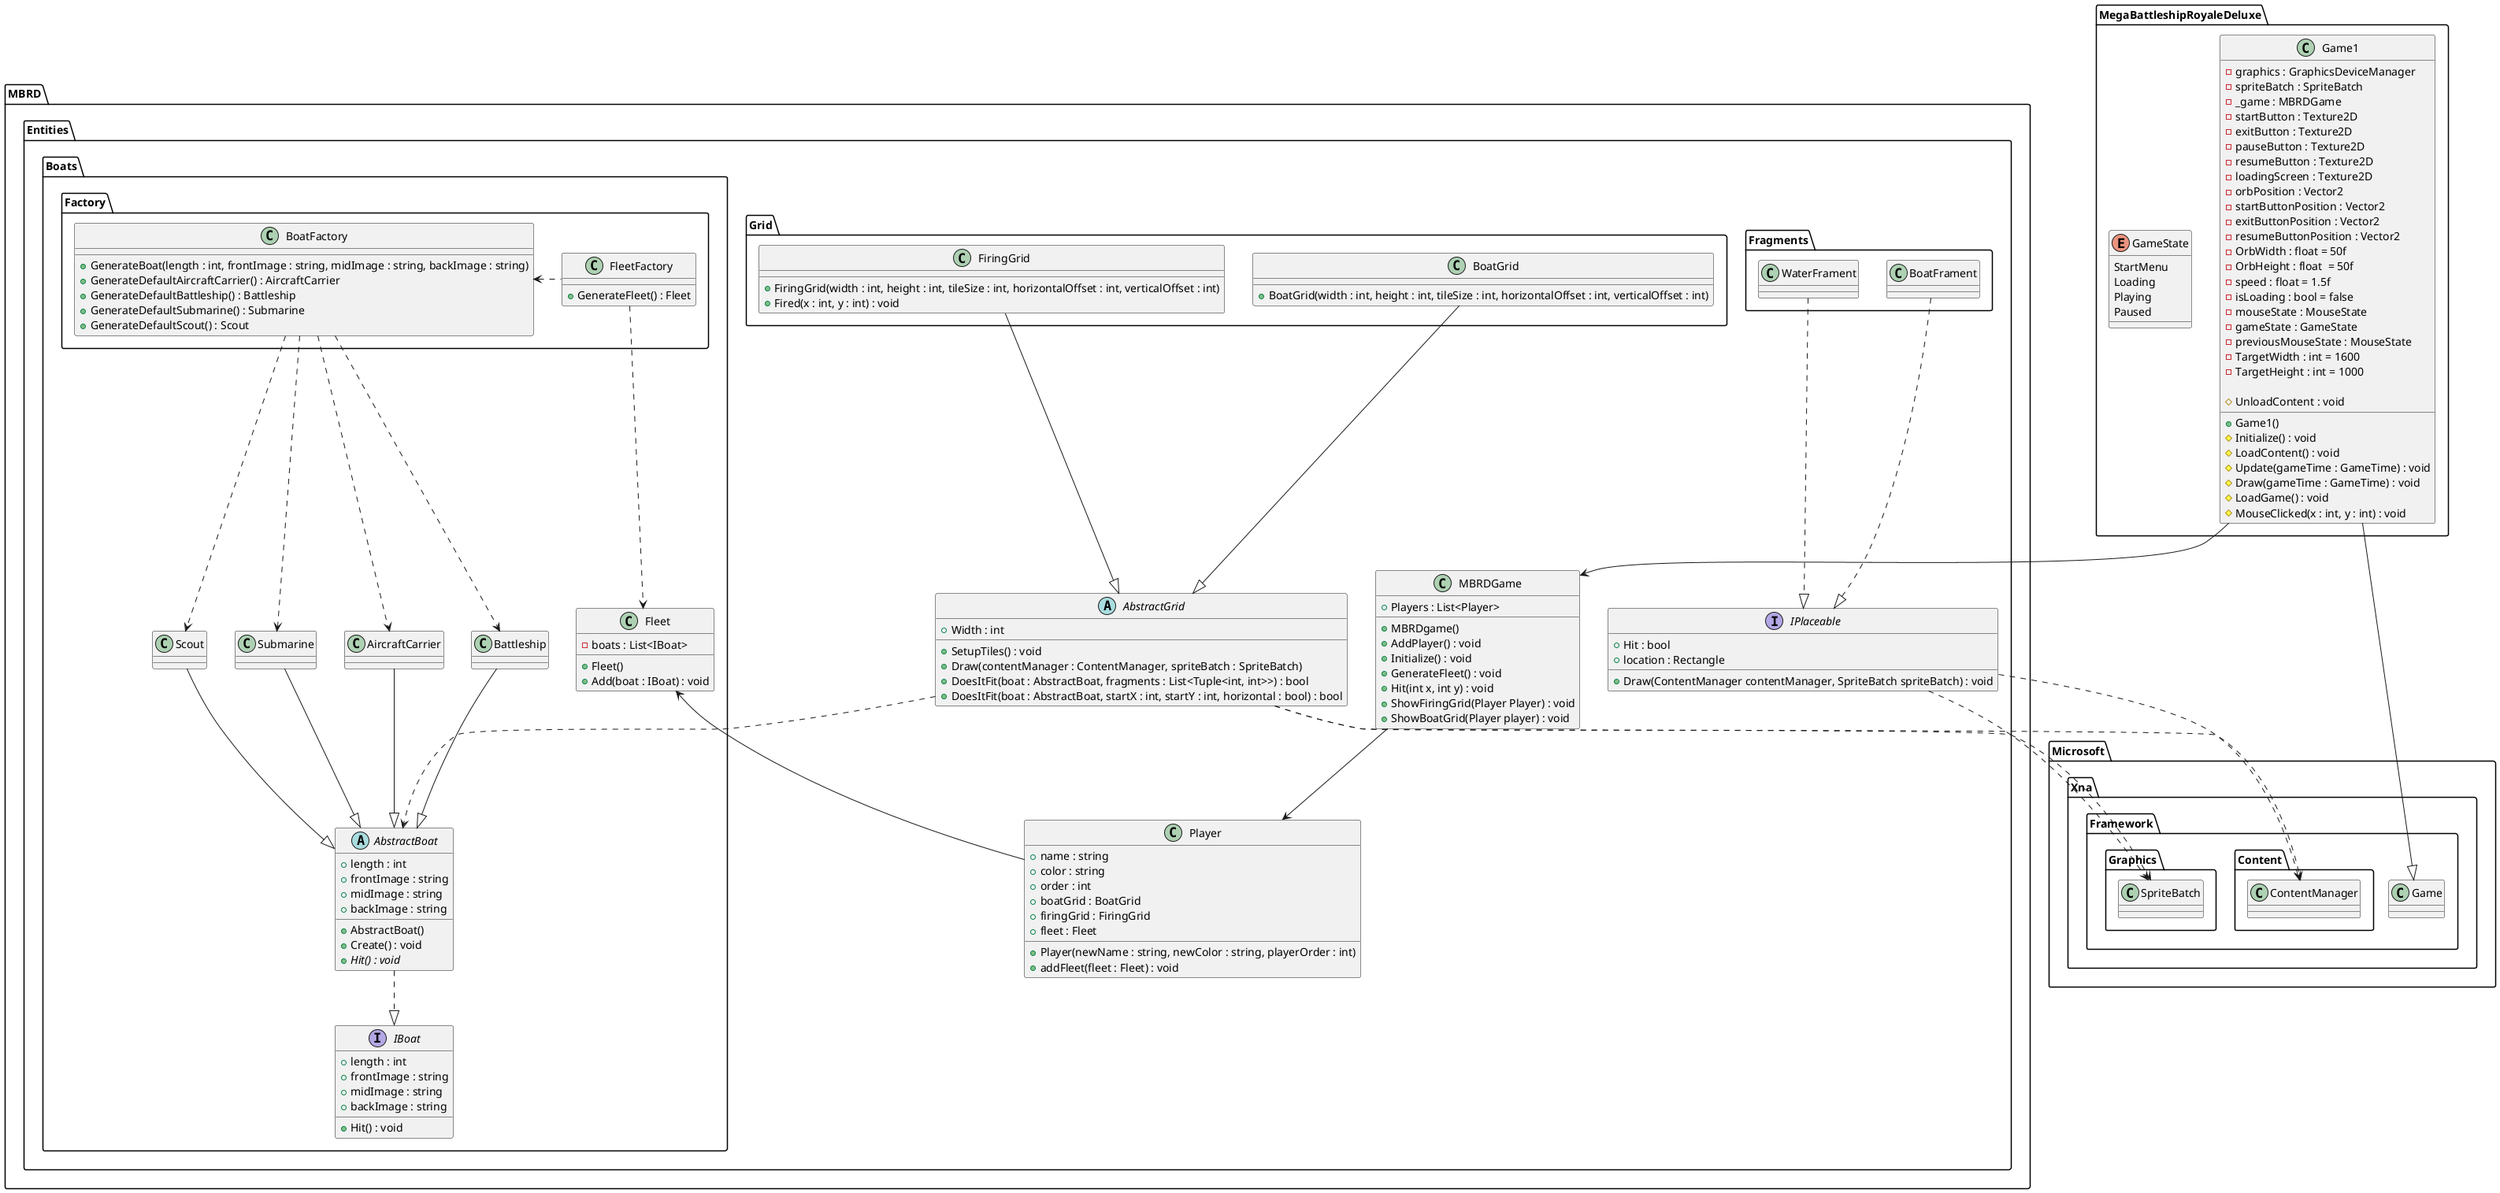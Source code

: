 ﻿@startuml
set namespaceSeparator ::


MegaBattleshipRoyaleDeluxe::Game1 -down-|> Microsoft::Xna::Framework::Game
MegaBattleshipRoyaleDeluxe::Game1 --> MBRD::Entities::MBRDGame 
MegaBattleshipRoyaleDeluxe::Game1::GameState -right-> MegaBattleshipRoyaleDeluxe::GameState
MBRD::Entities::MBRDGame --> MBRD::Entities::Player

MBRD::Entities::Boats::Fleet <-- MBRD::Entities::Player 
MBRD::Entities::Boats::AbstractBoat ..|> MBRD::Entities::Boats::IBoat
MBRD::Entities::Boats::AircraftCarrier --|> MBRD::Entities::Boats::AbstractBoat
MBRD::Entities::Boats::Battleship --|> MBRD::Entities::Boats::AbstractBoat
MBRD::Entities::Boats::Scout --|> MBRD::Entities::Boats::AbstractBoat
MBRD::Entities::Boats::Submarine --|> MBRD::Entities::Boats::AbstractBoat
MBRD::Entities::Boats::Fleet::add .up.> MBRD::Entities::Boats::IBoat 

MBRD::Entities::Boats::Factory::FleetFactory..> MBRD::Entities::Boats::Fleet
MBRD::Entities::Boats::Factory::FleetFactory .left.> MBRD::Entities::Boats::Factory::BoatFactory
MBRD::Entities::Boats::Factory::BoatFactory ..> MBRD::Entities::Boats::AircraftCarrier 
MBRD::Entities::Boats::Factory::BoatFactory ..> MBRD::Entities::Boats::Battleship 
MBRD::Entities::Boats::Factory::BoatFactory ..> MBRD::Entities::Boats::Scout 
MBRD::Entities::Boats::Factory::BoatFactory ..> MBRD::Entities::Boats::Submarine 

MBRD::Entities::Fragments::BoatFrament ..|> MBRD::Entities::IPlaceable
MBRD::Entities::Fragments::WaterFrament ..|> MBRD::Entities::IPlaceable

MBRD::Entities::IPlaceable ..> Microsoft::Xna::Framework::Content::ContentManager
MBRD::Entities::IPlaceable ..> Microsoft::Xna::Framework::Graphics::SpriteBatch

MBRD::Entities::AbstractGrid ..> Microsoft::Xna::Framework::Content::ContentManager
MBRD::Entities::AbstractGrid ..> Microsoft::Xna::Framework::Graphics::SpriteBatch
MBRD::Entities::AbstractGrid ..> MBRD::Entities::Boats::AbstractBoat

MBRD::Entities::Grid::BoatGrid --|> MBRD::Entities::AbstractGrid
MBRD::Entities::Grid::FiringGrid --|> MBRD::Entities::AbstractGrid

class MBRD::Entities::MBRDGame {
  +Players : List<Player>

  +MBRDgame()
  +AddPlayer() : void
  +Initialize() : void
  +GenerateFleet() : void
  +Hit(int x, int y) : void
  +ShowFiringGrid(Player Player) : void
  +ShowBoatGrid(Player player) : void  
}

class MBRD::Entities::Player {
  +name : string 
  +color : string 
  +order : int 
  +boatGrid : BoatGrid 
  +firingGrid : FiringGrid 
  +fleet : Fleet

  +Player(newName : string, newColor : string, playerOrder : int)
  +addFleet(fleet : Fleet) : void 
}

class MBRD::Entities::Boats::Fleet {
  -boats : List<IBoat>

  +Fleet()
  +Add(boat : IBoat) : void 
}

interface MBRD::Entities::Boats::IBoat {
  +length : int 
  +frontImage : string 
  +midImage : string 
  +backImage : string 

  +Hit() : void 
}

abstract class MBRD::Entities::Boats::AbstractBoat{
  +length : int 
  +frontImage : string 
  +midImage : string 
  +backImage : string 

  +AbstractBoat()
  +Create() : void 
  +{abstract} Hit() : void 
}

class MBRD::Entities::Boats::AircraftCarrier
class MBRD::Entities::Boats::Battleship
class MBRD::Entities::Boats::Scout
class MBRD::Entities::Boats::Submarine

class MBRD::Entities::Boats::Factory::BoatFactory {
  +GenerateBoat(length : int, frontImage : string, midImage : string, backImage : string)
  +GenerateDefaultAircraftCarrier() : AircraftCarrier 
  +GenerateDefaultBattleship() : Battleship 
  +GenerateDefaultSubmarine() : Submarine 
  +GenerateDefaultScout() : Scout 
}

class MBRD::Entities::Boats::Factory::FleetFactory {
  +GenerateFleet() : Fleet 
}

abstract class MBRD::Entities::AbstractGrid {
  +Width : int 

  +SetupTiles() : void
  +Draw(contentManager : ContentManager, spriteBatch : SpriteBatch)
  +DoesItFit(boat : AbstractBoat, fragments : List<Tuple<int, int>>) : bool
  +DoesItFit(boat : AbstractBoat, startX : int, startY : int, horizontal : bool) : bool
}

class MBRD::Entities::Grid::BoatGrid {
  +BoatGrid(width : int, height : int, tileSize : int, horizontalOffset : int, verticalOffset : int)
}

class MBRD::Entities::Grid::FiringGrid {
  +FiringGrid(width : int, height : int, tileSize : int, horizontalOffset : int, verticalOffset : int)
  +Fired(x : int, y : int) : void
}

class MegaBattleshipRoyaleDeluxe::Game1 {
  -graphics : GraphicsDeviceManager 
  -spriteBatch : SpriteBatch 
  -_game : MBRDGame 
  -startButton : Texture2D 
  -exitButton : Texture2D 
  -pauseButton : Texture2D 
  -resumeButton : Texture2D 
  -loadingScreen : Texture2D 
  -orbPosition : Vector2 
  -startButtonPosition : Vector2 
  -exitButtonPosition : Vector2 
  -resumeButtonPosition : Vector2 
  -OrbWidth : float = 50f
  -OrbHeight : float  = 50f
  -speed : float = 1.5f
  -isLoading : bool = false
  -mouseState : MouseState 
  -gameState : GameState 
  -previousMouseState : MouseState 
  -TargetWidth : int = 1600
  -TargetHeight : int = 1000

  +Game1()
  #Initialize() : void
  #LoadContent() : void
  #UnloadContent : void
  #Update(gameTime : GameTime) : void
  #Draw(gameTime : GameTime) : void
  #LoadGame() : void
  #MouseClicked(x : int, y : int) : void
}

interface MBRD::Entities::IPlaceable {
  +Hit : bool 
  +location : Rectangle 

  +Draw(ContentManager contentManager, SpriteBatch spriteBatch) : void
}

class MBRD::Entities::Fragments::BoatFrament{
}
class MBRD::Entities::Fragments::WaterFrament {
}

enum MegaBattleshipRoyaleDeluxe::GameState {
 StartMenu
 Loading
 Playing
 Paused
}
@enduml